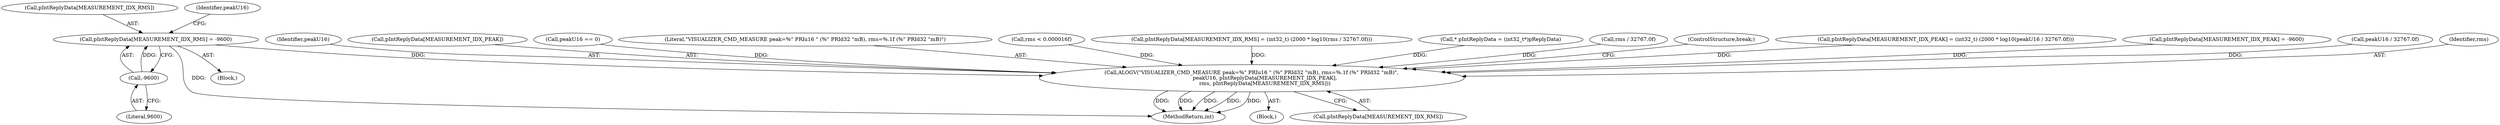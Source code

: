 digraph "0_Android_557bd7bfe6c4895faee09e46fc9b5304a956c8b7@array" {
"1001058" [label="(Call,pIntReplyData[MEASUREMENT_IDX_RMS] = -9600)"];
"1001062" [label="(Call,-9600)"];
"1001103" [label="(Call,ALOGV(\"VISUALIZER_CMD_MEASURE peak=%\" PRIu16 \" (%\" PRId32 \"mB), rms=%.1f (%\" PRId32 \"mB)\",\n                peakU16, pIntReplyData[MEASUREMENT_IDX_PEAK],\n                rms, pIntReplyData[MEASUREMENT_IDX_RMS]))"];
"1001105" [label="(Identifier,peakU16)"];
"1000877" [label="(Block,)"];
"1001059" [label="(Call,pIntReplyData[MEASUREMENT_IDX_RMS])"];
"1001057" [label="(Block,)"];
"1001080" [label="(Identifier,peakU16)"];
"1001106" [label="(Call,pIntReplyData[MEASUREMENT_IDX_PEAK])"];
"1001079" [label="(Call,peakU16 == 0)"];
"1001104" [label="(Literal,\"VISUALIZER_CMD_MEASURE peak=%\" PRIu16 \" (%\" PRId32 \"mB), rms=%.1f (%\" PRId32 \"mB)\")"];
"1001054" [label="(Call,rms < 0.000016f)"];
"1001110" [label="(Call,pIntReplyData[MEASUREMENT_IDX_RMS])"];
"1001066" [label="(Call,pIntReplyData[MEASUREMENT_IDX_RMS] = (int32_t) (2000 * log10(rms / 32767.0f)))"];
"1001048" [label="(Call,* pIntReplyData = (int32_t*)pReplyData)"];
"1001062" [label="(Call,-9600)"];
"1001075" [label="(Call,rms / 32767.0f)"];
"1001113" [label="(ControlStructure,break;)"];
"1001091" [label="(Call,pIntReplyData[MEASUREMENT_IDX_PEAK] = (int32_t) (2000 * log10(peakU16 / 32767.0f)))"];
"1001063" [label="(Literal,9600)"];
"1001083" [label="(Call,pIntReplyData[MEASUREMENT_IDX_PEAK] = -9600)"];
"1001100" [label="(Call,peakU16 / 32767.0f)"];
"1001120" [label="(MethodReturn,int)"];
"1001058" [label="(Call,pIntReplyData[MEASUREMENT_IDX_RMS] = -9600)"];
"1001109" [label="(Identifier,rms)"];
"1001103" [label="(Call,ALOGV(\"VISUALIZER_CMD_MEASURE peak=%\" PRIu16 \" (%\" PRId32 \"mB), rms=%.1f (%\" PRId32 \"mB)\",\n                peakU16, pIntReplyData[MEASUREMENT_IDX_PEAK],\n                rms, pIntReplyData[MEASUREMENT_IDX_RMS]))"];
"1001058" -> "1001057"  [label="AST: "];
"1001058" -> "1001062"  [label="CFG: "];
"1001059" -> "1001058"  [label="AST: "];
"1001062" -> "1001058"  [label="AST: "];
"1001080" -> "1001058"  [label="CFG: "];
"1001058" -> "1001120"  [label="DDG: "];
"1001062" -> "1001058"  [label="DDG: "];
"1001058" -> "1001103"  [label="DDG: "];
"1001062" -> "1001063"  [label="CFG: "];
"1001063" -> "1001062"  [label="AST: "];
"1001103" -> "1000877"  [label="AST: "];
"1001103" -> "1001110"  [label="CFG: "];
"1001104" -> "1001103"  [label="AST: "];
"1001105" -> "1001103"  [label="AST: "];
"1001106" -> "1001103"  [label="AST: "];
"1001109" -> "1001103"  [label="AST: "];
"1001110" -> "1001103"  [label="AST: "];
"1001113" -> "1001103"  [label="CFG: "];
"1001103" -> "1001120"  [label="DDG: "];
"1001103" -> "1001120"  [label="DDG: "];
"1001103" -> "1001120"  [label="DDG: "];
"1001103" -> "1001120"  [label="DDG: "];
"1001103" -> "1001120"  [label="DDG: "];
"1001079" -> "1001103"  [label="DDG: "];
"1001100" -> "1001103"  [label="DDG: "];
"1001048" -> "1001103"  [label="DDG: "];
"1001083" -> "1001103"  [label="DDG: "];
"1001091" -> "1001103"  [label="DDG: "];
"1001054" -> "1001103"  [label="DDG: "];
"1001075" -> "1001103"  [label="DDG: "];
"1001066" -> "1001103"  [label="DDG: "];
}
